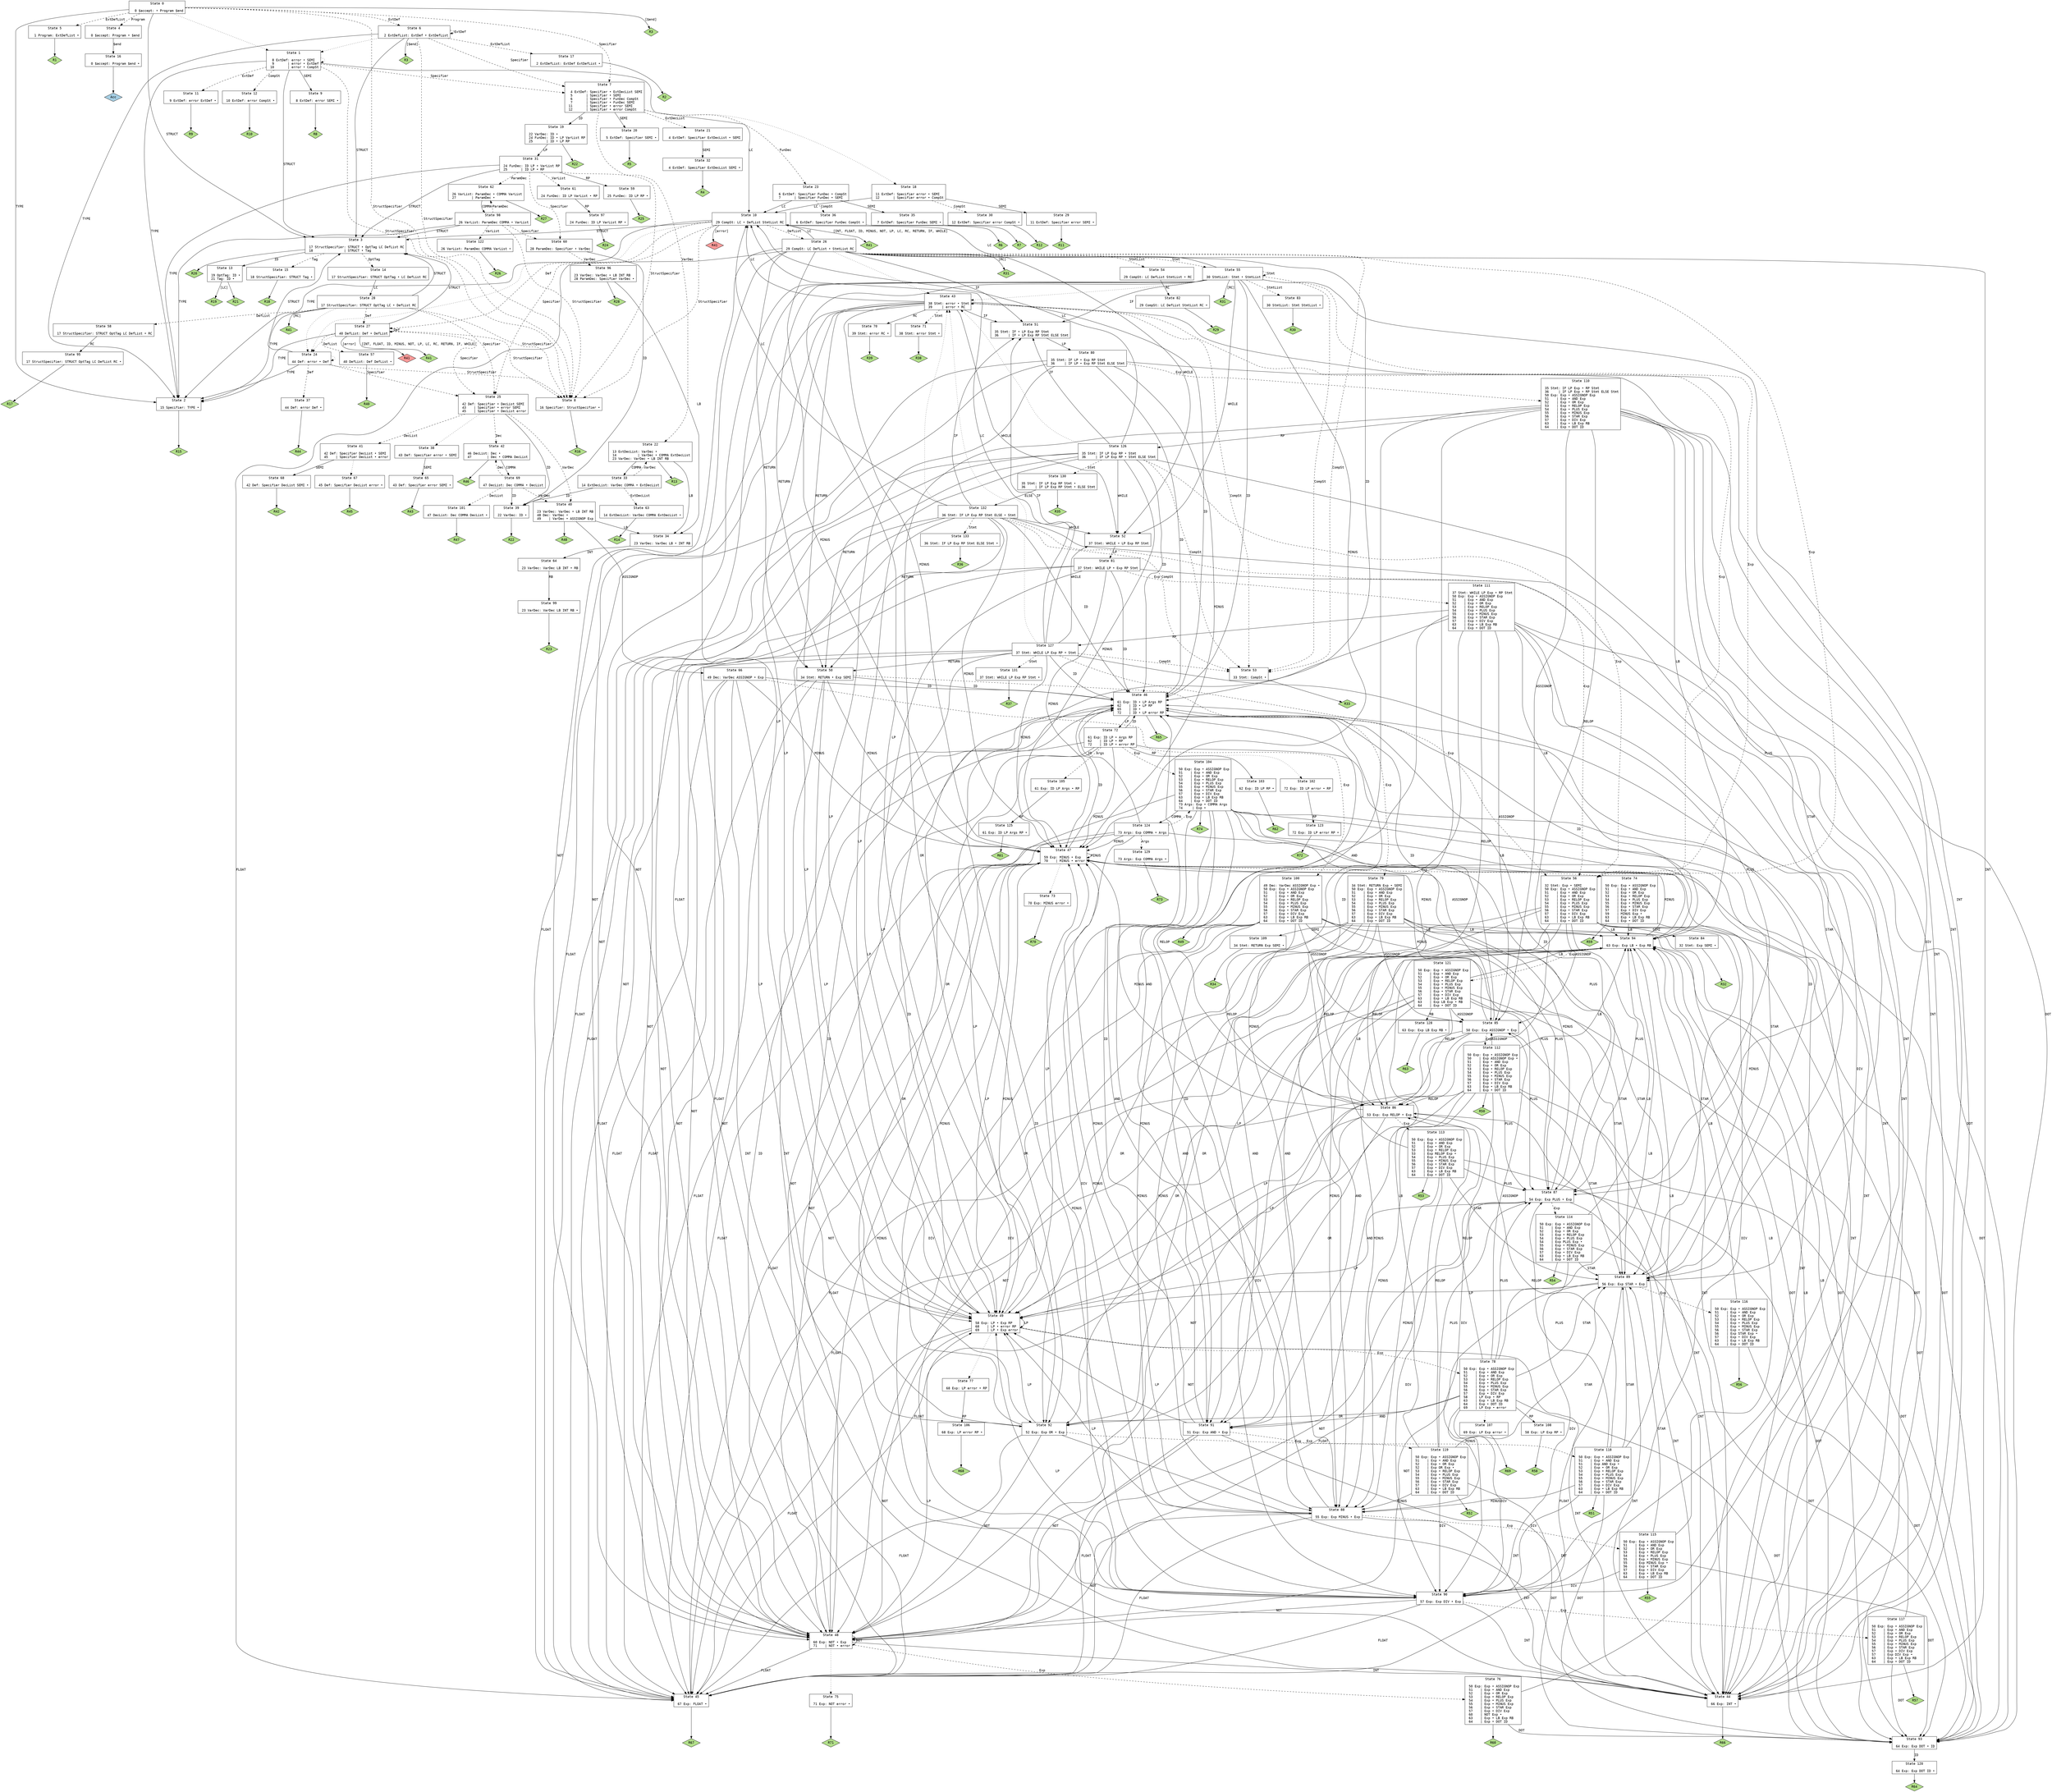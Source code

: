 // Generated by GNU Bison 3.8.2.
// Report bugs to <bug-bison@gnu.org>.
// Home page: <https://www.gnu.org/software/bison/>.

digraph "./syntax.y"
{
  node [fontname = courier, shape = box, colorscheme = paired6]
  edge [fontname = courier]

  0 [label="State 0\n\l  0 $accept: • Program $end\l"]
  0 -> 1 [style=dotted]
  0 -> 2 [style=solid label="TYPE"]
  0 -> 3 [style=solid label="STRUCT"]
  0 -> 4 [style=dashed label="Program"]
  0 -> 5 [style=dashed label="ExtDefList"]
  0 -> 6 [style=dashed label="ExtDef"]
  0 -> 7 [style=dashed label="Specifier"]
  0 -> 8 [style=dashed label="StructSpecifier"]
  0 -> "0R3" [label="[$end]", style=solid]
 "0R3" [label="R3", fillcolor=3, shape=diamond, style=filled]
  1 [label="State 1\n\l  8 ExtDef: error • SEMI\l  9       | error • ExtDef\l 10       | error • CompSt\l"]
  1 -> 1 [style=dotted]
  1 -> 9 [style=solid label="SEMI"]
  1 -> 2 [style=solid label="TYPE"]
  1 -> 10 [style=solid label="LC"]
  1 -> 3 [style=solid label="STRUCT"]
  1 -> 11 [style=dashed label="ExtDef"]
  1 -> 7 [style=dashed label="Specifier"]
  1 -> 8 [style=dashed label="StructSpecifier"]
  1 -> 12 [style=dashed label="CompSt"]
  2 [label="State 2\n\l 15 Specifier: TYPE •\l"]
  2 -> "2R15" [style=solid]
 "2R15" [label="R15", fillcolor=3, shape=diamond, style=filled]
  3 [label="State 3\n\l 17 StructSpecifier: STRUCT • OptTag LC DefList RC\l 18                | STRUCT • Tag\l"]
  3 -> 13 [style=solid label="ID"]
  3 -> 14 [style=dashed label="OptTag"]
  3 -> 15 [style=dashed label="Tag"]
  3 -> "3R20" [style=solid]
 "3R20" [label="R20", fillcolor=3, shape=diamond, style=filled]
  4 [label="State 4\n\l  0 $accept: Program • $end\l"]
  4 -> 16 [style=solid label="$end"]
  5 [label="State 5\n\l  1 Program: ExtDefList •\l"]
  5 -> "5R1" [style=solid]
 "5R1" [label="R1", fillcolor=3, shape=diamond, style=filled]
  6 [label="State 6\n\l  2 ExtDefList: ExtDef • ExtDefList\l"]
  6 -> 1 [style=dotted]
  6 -> 2 [style=solid label="TYPE"]
  6 -> 3 [style=solid label="STRUCT"]
  6 -> 17 [style=dashed label="ExtDefList"]
  6 -> 6 [style=dashed label="ExtDef"]
  6 -> 7 [style=dashed label="Specifier"]
  6 -> 8 [style=dashed label="StructSpecifier"]
  6 -> "6R3" [label="[$end]", style=solid]
 "6R3" [label="R3", fillcolor=3, shape=diamond, style=filled]
  7 [label="State 7\n\l  4 ExtDef: Specifier • ExtDecList SEMI\l  5       | Specifier • SEMI\l  6       | Specifier • FunDec CompSt\l  7       | Specifier • FunDec SEMI\l 11       | Specifier • error SEMI\l 12       | Specifier • error CompSt\l"]
  7 -> 18 [style=dotted]
  7 -> 19 [style=solid label="ID"]
  7 -> 20 [style=solid label="SEMI"]
  7 -> 21 [style=dashed label="ExtDecList"]
  7 -> 22 [style=dashed label="VarDec"]
  7 -> 23 [style=dashed label="FunDec"]
  8 [label="State 8\n\l 16 Specifier: StructSpecifier •\l"]
  8 -> "8R16" [style=solid]
 "8R16" [label="R16", fillcolor=3, shape=diamond, style=filled]
  9 [label="State 9\n\l  8 ExtDef: error SEMI •\l"]
  9 -> "9R8" [style=solid]
 "9R8" [label="R8", fillcolor=3, shape=diamond, style=filled]
  10 [label="State 10\n\l 29 CompSt: LC • DefList StmtList RC\l"]
  10 -> 24 [style=dotted]
  10 -> 2 [style=solid label="TYPE"]
  10 -> 3 [style=solid label="STRUCT"]
  10 -> 25 [style=dashed label="Specifier"]
  10 -> 8 [style=dashed label="StructSpecifier"]
  10 -> 26 [style=dashed label="DefList"]
  10 -> 27 [style=dashed label="Def"]
  10 -> "10R41d" [label="[error]", style=solid]
 "10R41d" [label="R41", fillcolor=5, shape=diamond, style=filled]
  10 -> "10R41" [label="[INT, FLOAT, ID, MINUS, NOT, LP, LC, RC, RETURN, IF, WHILE]", style=solid]
 "10R41" [label="R41", fillcolor=3, shape=diamond, style=filled]
  11 [label="State 11\n\l  9 ExtDef: error ExtDef •\l"]
  11 -> "11R9" [style=solid]
 "11R9" [label="R9", fillcolor=3, shape=diamond, style=filled]
  12 [label="State 12\n\l 10 ExtDef: error CompSt •\l"]
  12 -> "12R10" [style=solid]
 "12R10" [label="R10", fillcolor=3, shape=diamond, style=filled]
  13 [label="State 13\n\l 19 OptTag: ID •\l 21 Tag: ID •\l"]
  13 -> "13R19" [label="[LC]", style=solid]
 "13R19" [label="R19", fillcolor=3, shape=diamond, style=filled]
  13 -> "13R21" [style=solid]
 "13R21" [label="R21", fillcolor=3, shape=diamond, style=filled]
  14 [label="State 14\n\l 17 StructSpecifier: STRUCT OptTag • LC DefList RC\l"]
  14 -> 28 [style=solid label="LC"]
  15 [label="State 15\n\l 18 StructSpecifier: STRUCT Tag •\l"]
  15 -> "15R18" [style=solid]
 "15R18" [label="R18", fillcolor=3, shape=diamond, style=filled]
  16 [label="State 16\n\l  0 $accept: Program $end •\l"]
  16 -> "16R0" [style=solid]
 "16R0" [label="Acc", fillcolor=1, shape=diamond, style=filled]
  17 [label="State 17\n\l  2 ExtDefList: ExtDef ExtDefList •\l"]
  17 -> "17R2" [style=solid]
 "17R2" [label="R2", fillcolor=3, shape=diamond, style=filled]
  18 [label="State 18\n\l 11 ExtDef: Specifier error • SEMI\l 12       | Specifier error • CompSt\l"]
  18 -> 29 [style=solid label="SEMI"]
  18 -> 10 [style=solid label="LC"]
  18 -> 30 [style=dashed label="CompSt"]
  19 [label="State 19\n\l 22 VarDec: ID •\l 24 FunDec: ID • LP VarList RP\l 25       | ID • LP RP\l"]
  19 -> 31 [style=solid label="LP"]
  19 -> "19R22" [style=solid]
 "19R22" [label="R22", fillcolor=3, shape=diamond, style=filled]
  20 [label="State 20\n\l  5 ExtDef: Specifier SEMI •\l"]
  20 -> "20R5" [style=solid]
 "20R5" [label="R5", fillcolor=3, shape=diamond, style=filled]
  21 [label="State 21\n\l  4 ExtDef: Specifier ExtDecList • SEMI\l"]
  21 -> 32 [style=solid label="SEMI"]
  22 [label="State 22\n\l 13 ExtDecList: VarDec •\l 14           | VarDec • COMMA ExtDecList\l 23 VarDec: VarDec • LB INT RB\l"]
  22 -> 33 [style=solid label="COMMA"]
  22 -> 34 [style=solid label="LB"]
  22 -> "22R13" [style=solid]
 "22R13" [label="R13", fillcolor=3, shape=diamond, style=filled]
  23 [label="State 23\n\l  6 ExtDef: Specifier FunDec • CompSt\l  7       | Specifier FunDec • SEMI\l"]
  23 -> 35 [style=solid label="SEMI"]
  23 -> 10 [style=solid label="LC"]
  23 -> 36 [style=dashed label="CompSt"]
  24 [label="State 24\n\l 44 Def: error • Def\l"]
  24 -> 24 [style=dotted]
  24 -> 2 [style=solid label="TYPE"]
  24 -> 3 [style=solid label="STRUCT"]
  24 -> 25 [style=dashed label="Specifier"]
  24 -> 8 [style=dashed label="StructSpecifier"]
  24 -> 37 [style=dashed label="Def"]
  25 [label="State 25\n\l 42 Def: Specifier • DecList SEMI\l 43    | Specifier • error SEMI\l 45    | Specifier • DecList error\l"]
  25 -> 38 [style=dotted]
  25 -> 39 [style=solid label="ID"]
  25 -> 40 [style=dashed label="VarDec"]
  25 -> 41 [style=dashed label="DecList"]
  25 -> 42 [style=dashed label="Dec"]
  26 [label="State 26\n\l 29 CompSt: LC DefList • StmtList RC\l"]
  26 -> 43 [style=dotted]
  26 -> 44 [style=solid label="INT"]
  26 -> 45 [style=solid label="FLOAT"]
  26 -> 46 [style=solid label="ID"]
  26 -> 47 [style=solid label="MINUS"]
  26 -> 48 [style=solid label="NOT"]
  26 -> 49 [style=solid label="LP"]
  26 -> 10 [style=solid label="LC"]
  26 -> 50 [style=solid label="RETURN"]
  26 -> 51 [style=solid label="IF"]
  26 -> 52 [style=solid label="WHILE"]
  26 -> 53 [style=dashed label="CompSt"]
  26 -> 54 [style=dashed label="StmtList"]
  26 -> 55 [style=dashed label="Stmt"]
  26 -> 56 [style=dashed label="Exp"]
  26 -> "26R31" [label="[RC]", style=solid]
 "26R31" [label="R31", fillcolor=3, shape=diamond, style=filled]
  27 [label="State 27\n\l 40 DefList: Def • DefList\l"]
  27 -> 24 [style=dotted]
  27 -> 2 [style=solid label="TYPE"]
  27 -> 3 [style=solid label="STRUCT"]
  27 -> 25 [style=dashed label="Specifier"]
  27 -> 8 [style=dashed label="StructSpecifier"]
  27 -> 57 [style=dashed label="DefList"]
  27 -> 27 [style=dashed label="Def"]
  27 -> "27R41d" [label="[error]", style=solid]
 "27R41d" [label="R41", fillcolor=5, shape=diamond, style=filled]
  27 -> "27R41" [label="[INT, FLOAT, ID, MINUS, NOT, LP, LC, RC, RETURN, IF, WHILE]", style=solid]
 "27R41" [label="R41", fillcolor=3, shape=diamond, style=filled]
  28 [label="State 28\n\l 17 StructSpecifier: STRUCT OptTag LC • DefList RC\l"]
  28 -> 24 [style=dotted]
  28 -> 2 [style=solid label="TYPE"]
  28 -> 3 [style=solid label="STRUCT"]
  28 -> 25 [style=dashed label="Specifier"]
  28 -> 8 [style=dashed label="StructSpecifier"]
  28 -> 58 [style=dashed label="DefList"]
  28 -> 27 [style=dashed label="Def"]
  28 -> "28R41" [label="[RC]", style=solid]
 "28R41" [label="R41", fillcolor=3, shape=diamond, style=filled]
  29 [label="State 29\n\l 11 ExtDef: Specifier error SEMI •\l"]
  29 -> "29R11" [style=solid]
 "29R11" [label="R11", fillcolor=3, shape=diamond, style=filled]
  30 [label="State 30\n\l 12 ExtDef: Specifier error CompSt •\l"]
  30 -> "30R12" [style=solid]
 "30R12" [label="R12", fillcolor=3, shape=diamond, style=filled]
  31 [label="State 31\n\l 24 FunDec: ID LP • VarList RP\l 25       | ID LP • RP\l"]
  31 -> 2 [style=solid label="TYPE"]
  31 -> 59 [style=solid label="RP"]
  31 -> 3 [style=solid label="STRUCT"]
  31 -> 60 [style=dashed label="Specifier"]
  31 -> 8 [style=dashed label="StructSpecifier"]
  31 -> 61 [style=dashed label="VarList"]
  31 -> 62 [style=dashed label="ParamDec"]
  32 [label="State 32\n\l  4 ExtDef: Specifier ExtDecList SEMI •\l"]
  32 -> "32R4" [style=solid]
 "32R4" [label="R4", fillcolor=3, shape=diamond, style=filled]
  33 [label="State 33\n\l 14 ExtDecList: VarDec COMMA • ExtDecList\l"]
  33 -> 39 [style=solid label="ID"]
  33 -> 63 [style=dashed label="ExtDecList"]
  33 -> 22 [style=dashed label="VarDec"]
  34 [label="State 34\n\l 23 VarDec: VarDec LB • INT RB\l"]
  34 -> 64 [style=solid label="INT"]
  35 [label="State 35\n\l  7 ExtDef: Specifier FunDec SEMI •\l"]
  35 -> "35R7" [style=solid]
 "35R7" [label="R7", fillcolor=3, shape=diamond, style=filled]
  36 [label="State 36\n\l  6 ExtDef: Specifier FunDec CompSt •\l"]
  36 -> "36R6" [style=solid]
 "36R6" [label="R6", fillcolor=3, shape=diamond, style=filled]
  37 [label="State 37\n\l 44 Def: error Def •\l"]
  37 -> "37R44" [style=solid]
 "37R44" [label="R44", fillcolor=3, shape=diamond, style=filled]
  38 [label="State 38\n\l 43 Def: Specifier error • SEMI\l"]
  38 -> 65 [style=solid label="SEMI"]
  39 [label="State 39\n\l 22 VarDec: ID •\l"]
  39 -> "39R22" [style=solid]
 "39R22" [label="R22", fillcolor=3, shape=diamond, style=filled]
  40 [label="State 40\n\l 23 VarDec: VarDec • LB INT RB\l 48 Dec: VarDec •\l 49    | VarDec • ASSIGNOP Exp\l"]
  40 -> 66 [style=solid label="ASSIGNOP"]
  40 -> 34 [style=solid label="LB"]
  40 -> "40R48" [style=solid]
 "40R48" [label="R48", fillcolor=3, shape=diamond, style=filled]
  41 [label="State 41\n\l 42 Def: Specifier DecList • SEMI\l 45    | Specifier DecList • error\l"]
  41 -> 67 [style=dotted]
  41 -> 68 [style=solid label="SEMI"]
  42 [label="State 42\n\l 46 DecList: Dec •\l 47        | Dec • COMMA DecList\l"]
  42 -> 69 [style=solid label="COMMA"]
  42 -> "42R46" [style=solid]
 "42R46" [label="R46", fillcolor=3, shape=diamond, style=filled]
  43 [label="State 43\n\l 38 Stmt: error • Stmt\l 39     | error • RC\l"]
  43 -> 43 [style=dotted]
  43 -> 44 [style=solid label="INT"]
  43 -> 45 [style=solid label="FLOAT"]
  43 -> 46 [style=solid label="ID"]
  43 -> 47 [style=solid label="MINUS"]
  43 -> 48 [style=solid label="NOT"]
  43 -> 49 [style=solid label="LP"]
  43 -> 10 [style=solid label="LC"]
  43 -> 70 [style=solid label="RC"]
  43 -> 50 [style=solid label="RETURN"]
  43 -> 51 [style=solid label="IF"]
  43 -> 52 [style=solid label="WHILE"]
  43 -> 53 [style=dashed label="CompSt"]
  43 -> 71 [style=dashed label="Stmt"]
  43 -> 56 [style=dashed label="Exp"]
  44 [label="State 44\n\l 66 Exp: INT •\l"]
  44 -> "44R66" [style=solid]
 "44R66" [label="R66", fillcolor=3, shape=diamond, style=filled]
  45 [label="State 45\n\l 67 Exp: FLOAT •\l"]
  45 -> "45R67" [style=solid]
 "45R67" [label="R67", fillcolor=3, shape=diamond, style=filled]
  46 [label="State 46\n\l 61 Exp: ID • LP Args RP\l 62    | ID • LP RP\l 65    | ID •\l 72    | ID • LP error RP\l"]
  46 -> 72 [style=solid label="LP"]
  46 -> "46R65" [style=solid]
 "46R65" [label="R65", fillcolor=3, shape=diamond, style=filled]
  47 [label="State 47\n\l 59 Exp: MINUS • Exp\l 70    | MINUS • error\l"]
  47 -> 73 [style=dotted]
  47 -> 44 [style=solid label="INT"]
  47 -> 45 [style=solid label="FLOAT"]
  47 -> 46 [style=solid label="ID"]
  47 -> 47 [style=solid label="MINUS"]
  47 -> 48 [style=solid label="NOT"]
  47 -> 49 [style=solid label="LP"]
  47 -> 74 [style=dashed label="Exp"]
  48 [label="State 48\n\l 60 Exp: NOT • Exp\l 71    | NOT • error\l"]
  48 -> 75 [style=dotted]
  48 -> 44 [style=solid label="INT"]
  48 -> 45 [style=solid label="FLOAT"]
  48 -> 46 [style=solid label="ID"]
  48 -> 47 [style=solid label="MINUS"]
  48 -> 48 [style=solid label="NOT"]
  48 -> 49 [style=solid label="LP"]
  48 -> 76 [style=dashed label="Exp"]
  49 [label="State 49\n\l 58 Exp: LP • Exp RP\l 68    | LP • error RP\l 69    | LP • Exp error\l"]
  49 -> 77 [style=dotted]
  49 -> 44 [style=solid label="INT"]
  49 -> 45 [style=solid label="FLOAT"]
  49 -> 46 [style=solid label="ID"]
  49 -> 47 [style=solid label="MINUS"]
  49 -> 48 [style=solid label="NOT"]
  49 -> 49 [style=solid label="LP"]
  49 -> 78 [style=dashed label="Exp"]
  50 [label="State 50\n\l 34 Stmt: RETURN • Exp SEMI\l"]
  50 -> 44 [style=solid label="INT"]
  50 -> 45 [style=solid label="FLOAT"]
  50 -> 46 [style=solid label="ID"]
  50 -> 47 [style=solid label="MINUS"]
  50 -> 48 [style=solid label="NOT"]
  50 -> 49 [style=solid label="LP"]
  50 -> 79 [style=dashed label="Exp"]
  51 [label="State 51\n\l 35 Stmt: IF • LP Exp RP Stmt\l 36     | IF • LP Exp RP Stmt ELSE Stmt\l"]
  51 -> 80 [style=solid label="LP"]
  52 [label="State 52\n\l 37 Stmt: WHILE • LP Exp RP Stmt\l"]
  52 -> 81 [style=solid label="LP"]
  53 [label="State 53\n\l 33 Stmt: CompSt •\l"]
  53 -> "53R33" [style=solid]
 "53R33" [label="R33", fillcolor=3, shape=diamond, style=filled]
  54 [label="State 54\n\l 29 CompSt: LC DefList StmtList • RC\l"]
  54 -> 82 [style=solid label="RC"]
  55 [label="State 55\n\l 30 StmtList: Stmt • StmtList\l"]
  55 -> 43 [style=dotted]
  55 -> 44 [style=solid label="INT"]
  55 -> 45 [style=solid label="FLOAT"]
  55 -> 46 [style=solid label="ID"]
  55 -> 47 [style=solid label="MINUS"]
  55 -> 48 [style=solid label="NOT"]
  55 -> 49 [style=solid label="LP"]
  55 -> 10 [style=solid label="LC"]
  55 -> 50 [style=solid label="RETURN"]
  55 -> 51 [style=solid label="IF"]
  55 -> 52 [style=solid label="WHILE"]
  55 -> 53 [style=dashed label="CompSt"]
  55 -> 83 [style=dashed label="StmtList"]
  55 -> 55 [style=dashed label="Stmt"]
  55 -> 56 [style=dashed label="Exp"]
  55 -> "55R31" [label="[RC]", style=solid]
 "55R31" [label="R31", fillcolor=3, shape=diamond, style=filled]
  56 [label="State 56\n\l 32 Stmt: Exp • SEMI\l 50 Exp: Exp • ASSIGNOP Exp\l 51    | Exp • AND Exp\l 52    | Exp • OR Exp\l 53    | Exp • RELOP Exp\l 54    | Exp • PLUS Exp\l 55    | Exp • MINUS Exp\l 56    | Exp • STAR Exp\l 57    | Exp • DIV Exp\l 63    | Exp • LB Exp RB\l 64    | Exp • DOT ID\l"]
  56 -> 84 [style=solid label="SEMI"]
  56 -> 85 [style=solid label="ASSIGNOP"]
  56 -> 86 [style=solid label="RELOP"]
  56 -> 87 [style=solid label="PLUS"]
  56 -> 88 [style=solid label="MINUS"]
  56 -> 89 [style=solid label="STAR"]
  56 -> 90 [style=solid label="DIV"]
  56 -> 91 [style=solid label="AND"]
  56 -> 92 [style=solid label="OR"]
  56 -> 93 [style=solid label="DOT"]
  56 -> 94 [style=solid label="LB"]
  57 [label="State 57\n\l 40 DefList: Def DefList •\l"]
  57 -> "57R40" [style=solid]
 "57R40" [label="R40", fillcolor=3, shape=diamond, style=filled]
  58 [label="State 58\n\l 17 StructSpecifier: STRUCT OptTag LC DefList • RC\l"]
  58 -> 95 [style=solid label="RC"]
  59 [label="State 59\n\l 25 FunDec: ID LP RP •\l"]
  59 -> "59R25" [style=solid]
 "59R25" [label="R25", fillcolor=3, shape=diamond, style=filled]
  60 [label="State 60\n\l 28 ParamDec: Specifier • VarDec\l"]
  60 -> 39 [style=solid label="ID"]
  60 -> 96 [style=dashed label="VarDec"]
  61 [label="State 61\n\l 24 FunDec: ID LP VarList • RP\l"]
  61 -> 97 [style=solid label="RP"]
  62 [label="State 62\n\l 26 VarList: ParamDec • COMMA VarList\l 27        | ParamDec •\l"]
  62 -> 98 [style=solid label="COMMA"]
  62 -> "62R27" [style=solid]
 "62R27" [label="R27", fillcolor=3, shape=diamond, style=filled]
  63 [label="State 63\n\l 14 ExtDecList: VarDec COMMA ExtDecList •\l"]
  63 -> "63R14" [style=solid]
 "63R14" [label="R14", fillcolor=3, shape=diamond, style=filled]
  64 [label="State 64\n\l 23 VarDec: VarDec LB INT • RB\l"]
  64 -> 99 [style=solid label="RB"]
  65 [label="State 65\n\l 43 Def: Specifier error SEMI •\l"]
  65 -> "65R43" [style=solid]
 "65R43" [label="R43", fillcolor=3, shape=diamond, style=filled]
  66 [label="State 66\n\l 49 Dec: VarDec ASSIGNOP • Exp\l"]
  66 -> 44 [style=solid label="INT"]
  66 -> 45 [style=solid label="FLOAT"]
  66 -> 46 [style=solid label="ID"]
  66 -> 47 [style=solid label="MINUS"]
  66 -> 48 [style=solid label="NOT"]
  66 -> 49 [style=solid label="LP"]
  66 -> 100 [style=dashed label="Exp"]
  67 [label="State 67\n\l 45 Def: Specifier DecList error •\l"]
  67 -> "67R45" [style=solid]
 "67R45" [label="R45", fillcolor=3, shape=diamond, style=filled]
  68 [label="State 68\n\l 42 Def: Specifier DecList SEMI •\l"]
  68 -> "68R42" [style=solid]
 "68R42" [label="R42", fillcolor=3, shape=diamond, style=filled]
  69 [label="State 69\n\l 47 DecList: Dec COMMA • DecList\l"]
  69 -> 39 [style=solid label="ID"]
  69 -> 40 [style=dashed label="VarDec"]
  69 -> 101 [style=dashed label="DecList"]
  69 -> 42 [style=dashed label="Dec"]
  70 [label="State 70\n\l 39 Stmt: error RC •\l"]
  70 -> "70R39" [style=solid]
 "70R39" [label="R39", fillcolor=3, shape=diamond, style=filled]
  71 [label="State 71\n\l 38 Stmt: error Stmt •\l"]
  71 -> "71R38" [style=solid]
 "71R38" [label="R38", fillcolor=3, shape=diamond, style=filled]
  72 [label="State 72\n\l 61 Exp: ID LP • Args RP\l 62    | ID LP • RP\l 72    | ID LP • error RP\l"]
  72 -> 102 [style=dotted]
  72 -> 44 [style=solid label="INT"]
  72 -> 45 [style=solid label="FLOAT"]
  72 -> 46 [style=solid label="ID"]
  72 -> 47 [style=solid label="MINUS"]
  72 -> 48 [style=solid label="NOT"]
  72 -> 49 [style=solid label="LP"]
  72 -> 103 [style=solid label="RP"]
  72 -> 104 [style=dashed label="Exp"]
  72 -> 105 [style=dashed label="Args"]
  73 [label="State 73\n\l 70 Exp: MINUS error •\l"]
  73 -> "73R70" [style=solid]
 "73R70" [label="R70", fillcolor=3, shape=diamond, style=filled]
  74 [label="State 74\n\l 50 Exp: Exp • ASSIGNOP Exp\l 51    | Exp • AND Exp\l 52    | Exp • OR Exp\l 53    | Exp • RELOP Exp\l 54    | Exp • PLUS Exp\l 55    | Exp • MINUS Exp\l 56    | Exp • STAR Exp\l 57    | Exp • DIV Exp\l 59    | MINUS Exp •\l 63    | Exp • LB Exp RB\l 64    | Exp • DOT ID\l"]
  74 -> 93 [style=solid label="DOT"]
  74 -> 94 [style=solid label="LB"]
  74 -> "74R59" [style=solid]
 "74R59" [label="R59", fillcolor=3, shape=diamond, style=filled]
  75 [label="State 75\n\l 71 Exp: NOT error •\l"]
  75 -> "75R71" [style=solid]
 "75R71" [label="R71", fillcolor=3, shape=diamond, style=filled]
  76 [label="State 76\n\l 50 Exp: Exp • ASSIGNOP Exp\l 51    | Exp • AND Exp\l 52    | Exp • OR Exp\l 53    | Exp • RELOP Exp\l 54    | Exp • PLUS Exp\l 55    | Exp • MINUS Exp\l 56    | Exp • STAR Exp\l 57    | Exp • DIV Exp\l 60    | NOT Exp •\l 63    | Exp • LB Exp RB\l 64    | Exp • DOT ID\l"]
  76 -> 93 [style=solid label="DOT"]
  76 -> 94 [style=solid label="LB"]
  76 -> "76R60" [style=solid]
 "76R60" [label="R60", fillcolor=3, shape=diamond, style=filled]
  77 [label="State 77\n\l 68 Exp: LP error • RP\l"]
  77 -> 106 [style=solid label="RP"]
  78 [label="State 78\n\l 50 Exp: Exp • ASSIGNOP Exp\l 51    | Exp • AND Exp\l 52    | Exp • OR Exp\l 53    | Exp • RELOP Exp\l 54    | Exp • PLUS Exp\l 55    | Exp • MINUS Exp\l 56    | Exp • STAR Exp\l 57    | Exp • DIV Exp\l 58    | LP Exp • RP\l 63    | Exp • LB Exp RB\l 64    | Exp • DOT ID\l 69    | LP Exp • error\l"]
  78 -> 107 [style=dotted]
  78 -> 85 [style=solid label="ASSIGNOP"]
  78 -> 86 [style=solid label="RELOP"]
  78 -> 87 [style=solid label="PLUS"]
  78 -> 88 [style=solid label="MINUS"]
  78 -> 89 [style=solid label="STAR"]
  78 -> 90 [style=solid label="DIV"]
  78 -> 91 [style=solid label="AND"]
  78 -> 92 [style=solid label="OR"]
  78 -> 93 [style=solid label="DOT"]
  78 -> 108 [style=solid label="RP"]
  78 -> 94 [style=solid label="LB"]
  79 [label="State 79\n\l 34 Stmt: RETURN Exp • SEMI\l 50 Exp: Exp • ASSIGNOP Exp\l 51    | Exp • AND Exp\l 52    | Exp • OR Exp\l 53    | Exp • RELOP Exp\l 54    | Exp • PLUS Exp\l 55    | Exp • MINUS Exp\l 56    | Exp • STAR Exp\l 57    | Exp • DIV Exp\l 63    | Exp • LB Exp RB\l 64    | Exp • DOT ID\l"]
  79 -> 109 [style=solid label="SEMI"]
  79 -> 85 [style=solid label="ASSIGNOP"]
  79 -> 86 [style=solid label="RELOP"]
  79 -> 87 [style=solid label="PLUS"]
  79 -> 88 [style=solid label="MINUS"]
  79 -> 89 [style=solid label="STAR"]
  79 -> 90 [style=solid label="DIV"]
  79 -> 91 [style=solid label="AND"]
  79 -> 92 [style=solid label="OR"]
  79 -> 93 [style=solid label="DOT"]
  79 -> 94 [style=solid label="LB"]
  80 [label="State 80\n\l 35 Stmt: IF LP • Exp RP Stmt\l 36     | IF LP • Exp RP Stmt ELSE Stmt\l"]
  80 -> 44 [style=solid label="INT"]
  80 -> 45 [style=solid label="FLOAT"]
  80 -> 46 [style=solid label="ID"]
  80 -> 47 [style=solid label="MINUS"]
  80 -> 48 [style=solid label="NOT"]
  80 -> 49 [style=solid label="LP"]
  80 -> 110 [style=dashed label="Exp"]
  81 [label="State 81\n\l 37 Stmt: WHILE LP • Exp RP Stmt\l"]
  81 -> 44 [style=solid label="INT"]
  81 -> 45 [style=solid label="FLOAT"]
  81 -> 46 [style=solid label="ID"]
  81 -> 47 [style=solid label="MINUS"]
  81 -> 48 [style=solid label="NOT"]
  81 -> 49 [style=solid label="LP"]
  81 -> 111 [style=dashed label="Exp"]
  82 [label="State 82\n\l 29 CompSt: LC DefList StmtList RC •\l"]
  82 -> "82R29" [style=solid]
 "82R29" [label="R29", fillcolor=3, shape=diamond, style=filled]
  83 [label="State 83\n\l 30 StmtList: Stmt StmtList •\l"]
  83 -> "83R30" [style=solid]
 "83R30" [label="R30", fillcolor=3, shape=diamond, style=filled]
  84 [label="State 84\n\l 32 Stmt: Exp SEMI •\l"]
  84 -> "84R32" [style=solid]
 "84R32" [label="R32", fillcolor=3, shape=diamond, style=filled]
  85 [label="State 85\n\l 50 Exp: Exp ASSIGNOP • Exp\l"]
  85 -> 44 [style=solid label="INT"]
  85 -> 45 [style=solid label="FLOAT"]
  85 -> 46 [style=solid label="ID"]
  85 -> 47 [style=solid label="MINUS"]
  85 -> 48 [style=solid label="NOT"]
  85 -> 49 [style=solid label="LP"]
  85 -> 112 [style=dashed label="Exp"]
  86 [label="State 86\n\l 53 Exp: Exp RELOP • Exp\l"]
  86 -> 44 [style=solid label="INT"]
  86 -> 45 [style=solid label="FLOAT"]
  86 -> 46 [style=solid label="ID"]
  86 -> 47 [style=solid label="MINUS"]
  86 -> 48 [style=solid label="NOT"]
  86 -> 49 [style=solid label="LP"]
  86 -> 113 [style=dashed label="Exp"]
  87 [label="State 87\n\l 54 Exp: Exp PLUS • Exp\l"]
  87 -> 44 [style=solid label="INT"]
  87 -> 45 [style=solid label="FLOAT"]
  87 -> 46 [style=solid label="ID"]
  87 -> 47 [style=solid label="MINUS"]
  87 -> 48 [style=solid label="NOT"]
  87 -> 49 [style=solid label="LP"]
  87 -> 114 [style=dashed label="Exp"]
  88 [label="State 88\n\l 55 Exp: Exp MINUS • Exp\l"]
  88 -> 44 [style=solid label="INT"]
  88 -> 45 [style=solid label="FLOAT"]
  88 -> 46 [style=solid label="ID"]
  88 -> 47 [style=solid label="MINUS"]
  88 -> 48 [style=solid label="NOT"]
  88 -> 49 [style=solid label="LP"]
  88 -> 115 [style=dashed label="Exp"]
  89 [label="State 89\n\l 56 Exp: Exp STAR • Exp\l"]
  89 -> 44 [style=solid label="INT"]
  89 -> 45 [style=solid label="FLOAT"]
  89 -> 46 [style=solid label="ID"]
  89 -> 47 [style=solid label="MINUS"]
  89 -> 48 [style=solid label="NOT"]
  89 -> 49 [style=solid label="LP"]
  89 -> 116 [style=dashed label="Exp"]
  90 [label="State 90\n\l 57 Exp: Exp DIV • Exp\l"]
  90 -> 44 [style=solid label="INT"]
  90 -> 45 [style=solid label="FLOAT"]
  90 -> 46 [style=solid label="ID"]
  90 -> 47 [style=solid label="MINUS"]
  90 -> 48 [style=solid label="NOT"]
  90 -> 49 [style=solid label="LP"]
  90 -> 117 [style=dashed label="Exp"]
  91 [label="State 91\n\l 51 Exp: Exp AND • Exp\l"]
  91 -> 44 [style=solid label="INT"]
  91 -> 45 [style=solid label="FLOAT"]
  91 -> 46 [style=solid label="ID"]
  91 -> 47 [style=solid label="MINUS"]
  91 -> 48 [style=solid label="NOT"]
  91 -> 49 [style=solid label="LP"]
  91 -> 118 [style=dashed label="Exp"]
  92 [label="State 92\n\l 52 Exp: Exp OR • Exp\l"]
  92 -> 44 [style=solid label="INT"]
  92 -> 45 [style=solid label="FLOAT"]
  92 -> 46 [style=solid label="ID"]
  92 -> 47 [style=solid label="MINUS"]
  92 -> 48 [style=solid label="NOT"]
  92 -> 49 [style=solid label="LP"]
  92 -> 119 [style=dashed label="Exp"]
  93 [label="State 93\n\l 64 Exp: Exp DOT • ID\l"]
  93 -> 120 [style=solid label="ID"]
  94 [label="State 94\n\l 63 Exp: Exp LB • Exp RB\l"]
  94 -> 44 [style=solid label="INT"]
  94 -> 45 [style=solid label="FLOAT"]
  94 -> 46 [style=solid label="ID"]
  94 -> 47 [style=solid label="MINUS"]
  94 -> 48 [style=solid label="NOT"]
  94 -> 49 [style=solid label="LP"]
  94 -> 121 [style=dashed label="Exp"]
  95 [label="State 95\n\l 17 StructSpecifier: STRUCT OptTag LC DefList RC •\l"]
  95 -> "95R17" [style=solid]
 "95R17" [label="R17", fillcolor=3, shape=diamond, style=filled]
  96 [label="State 96\n\l 23 VarDec: VarDec • LB INT RB\l 28 ParamDec: Specifier VarDec •\l"]
  96 -> 34 [style=solid label="LB"]
  96 -> "96R28" [style=solid]
 "96R28" [label="R28", fillcolor=3, shape=diamond, style=filled]
  97 [label="State 97\n\l 24 FunDec: ID LP VarList RP •\l"]
  97 -> "97R24" [style=solid]
 "97R24" [label="R24", fillcolor=3, shape=diamond, style=filled]
  98 [label="State 98\n\l 26 VarList: ParamDec COMMA • VarList\l"]
  98 -> 2 [style=solid label="TYPE"]
  98 -> 3 [style=solid label="STRUCT"]
  98 -> 60 [style=dashed label="Specifier"]
  98 -> 8 [style=dashed label="StructSpecifier"]
  98 -> 122 [style=dashed label="VarList"]
  98 -> 62 [style=dashed label="ParamDec"]
  99 [label="State 99\n\l 23 VarDec: VarDec LB INT RB •\l"]
  99 -> "99R23" [style=solid]
 "99R23" [label="R23", fillcolor=3, shape=diamond, style=filled]
  100 [label="State 100\n\l 49 Dec: VarDec ASSIGNOP Exp •\l 50 Exp: Exp • ASSIGNOP Exp\l 51    | Exp • AND Exp\l 52    | Exp • OR Exp\l 53    | Exp • RELOP Exp\l 54    | Exp • PLUS Exp\l 55    | Exp • MINUS Exp\l 56    | Exp • STAR Exp\l 57    | Exp • DIV Exp\l 63    | Exp • LB Exp RB\l 64    | Exp • DOT ID\l"]
  100 -> 85 [style=solid label="ASSIGNOP"]
  100 -> 86 [style=solid label="RELOP"]
  100 -> 87 [style=solid label="PLUS"]
  100 -> 88 [style=solid label="MINUS"]
  100 -> 89 [style=solid label="STAR"]
  100 -> 90 [style=solid label="DIV"]
  100 -> 91 [style=solid label="AND"]
  100 -> 92 [style=solid label="OR"]
  100 -> 93 [style=solid label="DOT"]
  100 -> 94 [style=solid label="LB"]
  100 -> "100R49" [style=solid]
 "100R49" [label="R49", fillcolor=3, shape=diamond, style=filled]
  101 [label="State 101\n\l 47 DecList: Dec COMMA DecList •\l"]
  101 -> "101R47" [style=solid]
 "101R47" [label="R47", fillcolor=3, shape=diamond, style=filled]
  102 [label="State 102\n\l 72 Exp: ID LP error • RP\l"]
  102 -> 123 [style=solid label="RP"]
  103 [label="State 103\n\l 62 Exp: ID LP RP •\l"]
  103 -> "103R62" [style=solid]
 "103R62" [label="R62", fillcolor=3, shape=diamond, style=filled]
  104 [label="State 104\n\l 50 Exp: Exp • ASSIGNOP Exp\l 51    | Exp • AND Exp\l 52    | Exp • OR Exp\l 53    | Exp • RELOP Exp\l 54    | Exp • PLUS Exp\l 55    | Exp • MINUS Exp\l 56    | Exp • STAR Exp\l 57    | Exp • DIV Exp\l 63    | Exp • LB Exp RB\l 64    | Exp • DOT ID\l 73 Args: Exp • COMMA Args\l 74     | Exp •\l"]
  104 -> 124 [style=solid label="COMMA"]
  104 -> 85 [style=solid label="ASSIGNOP"]
  104 -> 86 [style=solid label="RELOP"]
  104 -> 87 [style=solid label="PLUS"]
  104 -> 88 [style=solid label="MINUS"]
  104 -> 89 [style=solid label="STAR"]
  104 -> 90 [style=solid label="DIV"]
  104 -> 91 [style=solid label="AND"]
  104 -> 92 [style=solid label="OR"]
  104 -> 93 [style=solid label="DOT"]
  104 -> 94 [style=solid label="LB"]
  104 -> "104R74" [style=solid]
 "104R74" [label="R74", fillcolor=3, shape=diamond, style=filled]
  105 [label="State 105\n\l 61 Exp: ID LP Args • RP\l"]
  105 -> 125 [style=solid label="RP"]
  106 [label="State 106\n\l 68 Exp: LP error RP •\l"]
  106 -> "106R68" [style=solid]
 "106R68" [label="R68", fillcolor=3, shape=diamond, style=filled]
  107 [label="State 107\n\l 69 Exp: LP Exp error •\l"]
  107 -> "107R69" [style=solid]
 "107R69" [label="R69", fillcolor=3, shape=diamond, style=filled]
  108 [label="State 108\n\l 58 Exp: LP Exp RP •\l"]
  108 -> "108R58" [style=solid]
 "108R58" [label="R58", fillcolor=3, shape=diamond, style=filled]
  109 [label="State 109\n\l 34 Stmt: RETURN Exp SEMI •\l"]
  109 -> "109R34" [style=solid]
 "109R34" [label="R34", fillcolor=3, shape=diamond, style=filled]
  110 [label="State 110\n\l 35 Stmt: IF LP Exp • RP Stmt\l 36     | IF LP Exp • RP Stmt ELSE Stmt\l 50 Exp: Exp • ASSIGNOP Exp\l 51    | Exp • AND Exp\l 52    | Exp • OR Exp\l 53    | Exp • RELOP Exp\l 54    | Exp • PLUS Exp\l 55    | Exp • MINUS Exp\l 56    | Exp • STAR Exp\l 57    | Exp • DIV Exp\l 63    | Exp • LB Exp RB\l 64    | Exp • DOT ID\l"]
  110 -> 85 [style=solid label="ASSIGNOP"]
  110 -> 86 [style=solid label="RELOP"]
  110 -> 87 [style=solid label="PLUS"]
  110 -> 88 [style=solid label="MINUS"]
  110 -> 89 [style=solid label="STAR"]
  110 -> 90 [style=solid label="DIV"]
  110 -> 91 [style=solid label="AND"]
  110 -> 92 [style=solid label="OR"]
  110 -> 93 [style=solid label="DOT"]
  110 -> 126 [style=solid label="RP"]
  110 -> 94 [style=solid label="LB"]
  111 [label="State 111\n\l 37 Stmt: WHILE LP Exp • RP Stmt\l 50 Exp: Exp • ASSIGNOP Exp\l 51    | Exp • AND Exp\l 52    | Exp • OR Exp\l 53    | Exp • RELOP Exp\l 54    | Exp • PLUS Exp\l 55    | Exp • MINUS Exp\l 56    | Exp • STAR Exp\l 57    | Exp • DIV Exp\l 63    | Exp • LB Exp RB\l 64    | Exp • DOT ID\l"]
  111 -> 85 [style=solid label="ASSIGNOP"]
  111 -> 86 [style=solid label="RELOP"]
  111 -> 87 [style=solid label="PLUS"]
  111 -> 88 [style=solid label="MINUS"]
  111 -> 89 [style=solid label="STAR"]
  111 -> 90 [style=solid label="DIV"]
  111 -> 91 [style=solid label="AND"]
  111 -> 92 [style=solid label="OR"]
  111 -> 93 [style=solid label="DOT"]
  111 -> 127 [style=solid label="RP"]
  111 -> 94 [style=solid label="LB"]
  112 [label="State 112\n\l 50 Exp: Exp • ASSIGNOP Exp\l 50    | Exp ASSIGNOP Exp •\l 51    | Exp • AND Exp\l 52    | Exp • OR Exp\l 53    | Exp • RELOP Exp\l 54    | Exp • PLUS Exp\l 55    | Exp • MINUS Exp\l 56    | Exp • STAR Exp\l 57    | Exp • DIV Exp\l 63    | Exp • LB Exp RB\l 64    | Exp • DOT ID\l"]
  112 -> 85 [style=solid label="ASSIGNOP"]
  112 -> 86 [style=solid label="RELOP"]
  112 -> 87 [style=solid label="PLUS"]
  112 -> 88 [style=solid label="MINUS"]
  112 -> 89 [style=solid label="STAR"]
  112 -> 90 [style=solid label="DIV"]
  112 -> 91 [style=solid label="AND"]
  112 -> 92 [style=solid label="OR"]
  112 -> 93 [style=solid label="DOT"]
  112 -> 94 [style=solid label="LB"]
  112 -> "112R50" [style=solid]
 "112R50" [label="R50", fillcolor=3, shape=diamond, style=filled]
  113 [label="State 113\n\l 50 Exp: Exp • ASSIGNOP Exp\l 51    | Exp • AND Exp\l 52    | Exp • OR Exp\l 53    | Exp • RELOP Exp\l 53    | Exp RELOP Exp •\l 54    | Exp • PLUS Exp\l 55    | Exp • MINUS Exp\l 56    | Exp • STAR Exp\l 57    | Exp • DIV Exp\l 63    | Exp • LB Exp RB\l 64    | Exp • DOT ID\l"]
  113 -> 87 [style=solid label="PLUS"]
  113 -> 88 [style=solid label="MINUS"]
  113 -> 89 [style=solid label="STAR"]
  113 -> 90 [style=solid label="DIV"]
  113 -> 93 [style=solid label="DOT"]
  113 -> 94 [style=solid label="LB"]
  113 -> "113R53" [style=solid]
 "113R53" [label="R53", fillcolor=3, shape=diamond, style=filled]
  114 [label="State 114\n\l 50 Exp: Exp • ASSIGNOP Exp\l 51    | Exp • AND Exp\l 52    | Exp • OR Exp\l 53    | Exp • RELOP Exp\l 54    | Exp • PLUS Exp\l 54    | Exp PLUS Exp •\l 55    | Exp • MINUS Exp\l 56    | Exp • STAR Exp\l 57    | Exp • DIV Exp\l 63    | Exp • LB Exp RB\l 64    | Exp • DOT ID\l"]
  114 -> 89 [style=solid label="STAR"]
  114 -> 90 [style=solid label="DIV"]
  114 -> 93 [style=solid label="DOT"]
  114 -> 94 [style=solid label="LB"]
  114 -> "114R54" [style=solid]
 "114R54" [label="R54", fillcolor=3, shape=diamond, style=filled]
  115 [label="State 115\n\l 50 Exp: Exp • ASSIGNOP Exp\l 51    | Exp • AND Exp\l 52    | Exp • OR Exp\l 53    | Exp • RELOP Exp\l 54    | Exp • PLUS Exp\l 55    | Exp • MINUS Exp\l 55    | Exp MINUS Exp •\l 56    | Exp • STAR Exp\l 57    | Exp • DIV Exp\l 63    | Exp • LB Exp RB\l 64    | Exp • DOT ID\l"]
  115 -> 89 [style=solid label="STAR"]
  115 -> 90 [style=solid label="DIV"]
  115 -> 93 [style=solid label="DOT"]
  115 -> 94 [style=solid label="LB"]
  115 -> "115R55" [style=solid]
 "115R55" [label="R55", fillcolor=3, shape=diamond, style=filled]
  116 [label="State 116\n\l 50 Exp: Exp • ASSIGNOP Exp\l 51    | Exp • AND Exp\l 52    | Exp • OR Exp\l 53    | Exp • RELOP Exp\l 54    | Exp • PLUS Exp\l 55    | Exp • MINUS Exp\l 56    | Exp • STAR Exp\l 56    | Exp STAR Exp •\l 57    | Exp • DIV Exp\l 63    | Exp • LB Exp RB\l 64    | Exp • DOT ID\l"]
  116 -> 93 [style=solid label="DOT"]
  116 -> 94 [style=solid label="LB"]
  116 -> "116R56" [style=solid]
 "116R56" [label="R56", fillcolor=3, shape=diamond, style=filled]
  117 [label="State 117\n\l 50 Exp: Exp • ASSIGNOP Exp\l 51    | Exp • AND Exp\l 52    | Exp • OR Exp\l 53    | Exp • RELOP Exp\l 54    | Exp • PLUS Exp\l 55    | Exp • MINUS Exp\l 56    | Exp • STAR Exp\l 57    | Exp • DIV Exp\l 57    | Exp DIV Exp •\l 63    | Exp • LB Exp RB\l 64    | Exp • DOT ID\l"]
  117 -> 93 [style=solid label="DOT"]
  117 -> 94 [style=solid label="LB"]
  117 -> "117R57" [style=solid]
 "117R57" [label="R57", fillcolor=3, shape=diamond, style=filled]
  118 [label="State 118\n\l 50 Exp: Exp • ASSIGNOP Exp\l 51    | Exp • AND Exp\l 51    | Exp AND Exp •\l 52    | Exp • OR Exp\l 53    | Exp • RELOP Exp\l 54    | Exp • PLUS Exp\l 55    | Exp • MINUS Exp\l 56    | Exp • STAR Exp\l 57    | Exp • DIV Exp\l 63    | Exp • LB Exp RB\l 64    | Exp • DOT ID\l"]
  118 -> 86 [style=solid label="RELOP"]
  118 -> 87 [style=solid label="PLUS"]
  118 -> 88 [style=solid label="MINUS"]
  118 -> 89 [style=solid label="STAR"]
  118 -> 90 [style=solid label="DIV"]
  118 -> 93 [style=solid label="DOT"]
  118 -> 94 [style=solid label="LB"]
  118 -> "118R51" [style=solid]
 "118R51" [label="R51", fillcolor=3, shape=diamond, style=filled]
  119 [label="State 119\n\l 50 Exp: Exp • ASSIGNOP Exp\l 51    | Exp • AND Exp\l 52    | Exp • OR Exp\l 52    | Exp OR Exp •\l 53    | Exp • RELOP Exp\l 54    | Exp • PLUS Exp\l 55    | Exp • MINUS Exp\l 56    | Exp • STAR Exp\l 57    | Exp • DIV Exp\l 63    | Exp • LB Exp RB\l 64    | Exp • DOT ID\l"]
  119 -> 86 [style=solid label="RELOP"]
  119 -> 87 [style=solid label="PLUS"]
  119 -> 88 [style=solid label="MINUS"]
  119 -> 89 [style=solid label="STAR"]
  119 -> 90 [style=solid label="DIV"]
  119 -> 93 [style=solid label="DOT"]
  119 -> 94 [style=solid label="LB"]
  119 -> "119R52" [style=solid]
 "119R52" [label="R52", fillcolor=3, shape=diamond, style=filled]
  120 [label="State 120\n\l 64 Exp: Exp DOT ID •\l"]
  120 -> "120R64" [style=solid]
 "120R64" [label="R64", fillcolor=3, shape=diamond, style=filled]
  121 [label="State 121\n\l 50 Exp: Exp • ASSIGNOP Exp\l 51    | Exp • AND Exp\l 52    | Exp • OR Exp\l 53    | Exp • RELOP Exp\l 54    | Exp • PLUS Exp\l 55    | Exp • MINUS Exp\l 56    | Exp • STAR Exp\l 57    | Exp • DIV Exp\l 63    | Exp • LB Exp RB\l 63    | Exp LB Exp • RB\l 64    | Exp • DOT ID\l"]
  121 -> 85 [style=solid label="ASSIGNOP"]
  121 -> 86 [style=solid label="RELOP"]
  121 -> 87 [style=solid label="PLUS"]
  121 -> 88 [style=solid label="MINUS"]
  121 -> 89 [style=solid label="STAR"]
  121 -> 90 [style=solid label="DIV"]
  121 -> 91 [style=solid label="AND"]
  121 -> 92 [style=solid label="OR"]
  121 -> 93 [style=solid label="DOT"]
  121 -> 94 [style=solid label="LB"]
  121 -> 128 [style=solid label="RB"]
  122 [label="State 122\n\l 26 VarList: ParamDec COMMA VarList •\l"]
  122 -> "122R26" [style=solid]
 "122R26" [label="R26", fillcolor=3, shape=diamond, style=filled]
  123 [label="State 123\n\l 72 Exp: ID LP error RP •\l"]
  123 -> "123R72" [style=solid]
 "123R72" [label="R72", fillcolor=3, shape=diamond, style=filled]
  124 [label="State 124\n\l 73 Args: Exp COMMA • Args\l"]
  124 -> 44 [style=solid label="INT"]
  124 -> 45 [style=solid label="FLOAT"]
  124 -> 46 [style=solid label="ID"]
  124 -> 47 [style=solid label="MINUS"]
  124 -> 48 [style=solid label="NOT"]
  124 -> 49 [style=solid label="LP"]
  124 -> 104 [style=dashed label="Exp"]
  124 -> 129 [style=dashed label="Args"]
  125 [label="State 125\n\l 61 Exp: ID LP Args RP •\l"]
  125 -> "125R61" [style=solid]
 "125R61" [label="R61", fillcolor=3, shape=diamond, style=filled]
  126 [label="State 126\n\l 35 Stmt: IF LP Exp RP • Stmt\l 36     | IF LP Exp RP • Stmt ELSE Stmt\l"]
  126 -> 43 [style=dotted]
  126 -> 44 [style=solid label="INT"]
  126 -> 45 [style=solid label="FLOAT"]
  126 -> 46 [style=solid label="ID"]
  126 -> 47 [style=solid label="MINUS"]
  126 -> 48 [style=solid label="NOT"]
  126 -> 49 [style=solid label="LP"]
  126 -> 10 [style=solid label="LC"]
  126 -> 50 [style=solid label="RETURN"]
  126 -> 51 [style=solid label="IF"]
  126 -> 52 [style=solid label="WHILE"]
  126 -> 53 [style=dashed label="CompSt"]
  126 -> 130 [style=dashed label="Stmt"]
  126 -> 56 [style=dashed label="Exp"]
  127 [label="State 127\n\l 37 Stmt: WHILE LP Exp RP • Stmt\l"]
  127 -> 43 [style=dotted]
  127 -> 44 [style=solid label="INT"]
  127 -> 45 [style=solid label="FLOAT"]
  127 -> 46 [style=solid label="ID"]
  127 -> 47 [style=solid label="MINUS"]
  127 -> 48 [style=solid label="NOT"]
  127 -> 49 [style=solid label="LP"]
  127 -> 10 [style=solid label="LC"]
  127 -> 50 [style=solid label="RETURN"]
  127 -> 51 [style=solid label="IF"]
  127 -> 52 [style=solid label="WHILE"]
  127 -> 53 [style=dashed label="CompSt"]
  127 -> 131 [style=dashed label="Stmt"]
  127 -> 56 [style=dashed label="Exp"]
  128 [label="State 128\n\l 63 Exp: Exp LB Exp RB •\l"]
  128 -> "128R63" [style=solid]
 "128R63" [label="R63", fillcolor=3, shape=diamond, style=filled]
  129 [label="State 129\n\l 73 Args: Exp COMMA Args •\l"]
  129 -> "129R73" [style=solid]
 "129R73" [label="R73", fillcolor=3, shape=diamond, style=filled]
  130 [label="State 130\n\l 35 Stmt: IF LP Exp RP Stmt •\l 36     | IF LP Exp RP Stmt • ELSE Stmt\l"]
  130 -> 132 [style=solid label="ELSE"]
  130 -> "130R35" [style=solid]
 "130R35" [label="R35", fillcolor=3, shape=diamond, style=filled]
  131 [label="State 131\n\l 37 Stmt: WHILE LP Exp RP Stmt •\l"]
  131 -> "131R37" [style=solid]
 "131R37" [label="R37", fillcolor=3, shape=diamond, style=filled]
  132 [label="State 132\n\l 36 Stmt: IF LP Exp RP Stmt ELSE • Stmt\l"]
  132 -> 43 [style=dotted]
  132 -> 44 [style=solid label="INT"]
  132 -> 45 [style=solid label="FLOAT"]
  132 -> 46 [style=solid label="ID"]
  132 -> 47 [style=solid label="MINUS"]
  132 -> 48 [style=solid label="NOT"]
  132 -> 49 [style=solid label="LP"]
  132 -> 10 [style=solid label="LC"]
  132 -> 50 [style=solid label="RETURN"]
  132 -> 51 [style=solid label="IF"]
  132 -> 52 [style=solid label="WHILE"]
  132 -> 53 [style=dashed label="CompSt"]
  132 -> 133 [style=dashed label="Stmt"]
  132 -> 56 [style=dashed label="Exp"]
  133 [label="State 133\n\l 36 Stmt: IF LP Exp RP Stmt ELSE Stmt •\l"]
  133 -> "133R36" [style=solid]
 "133R36" [label="R36", fillcolor=3, shape=diamond, style=filled]
}
